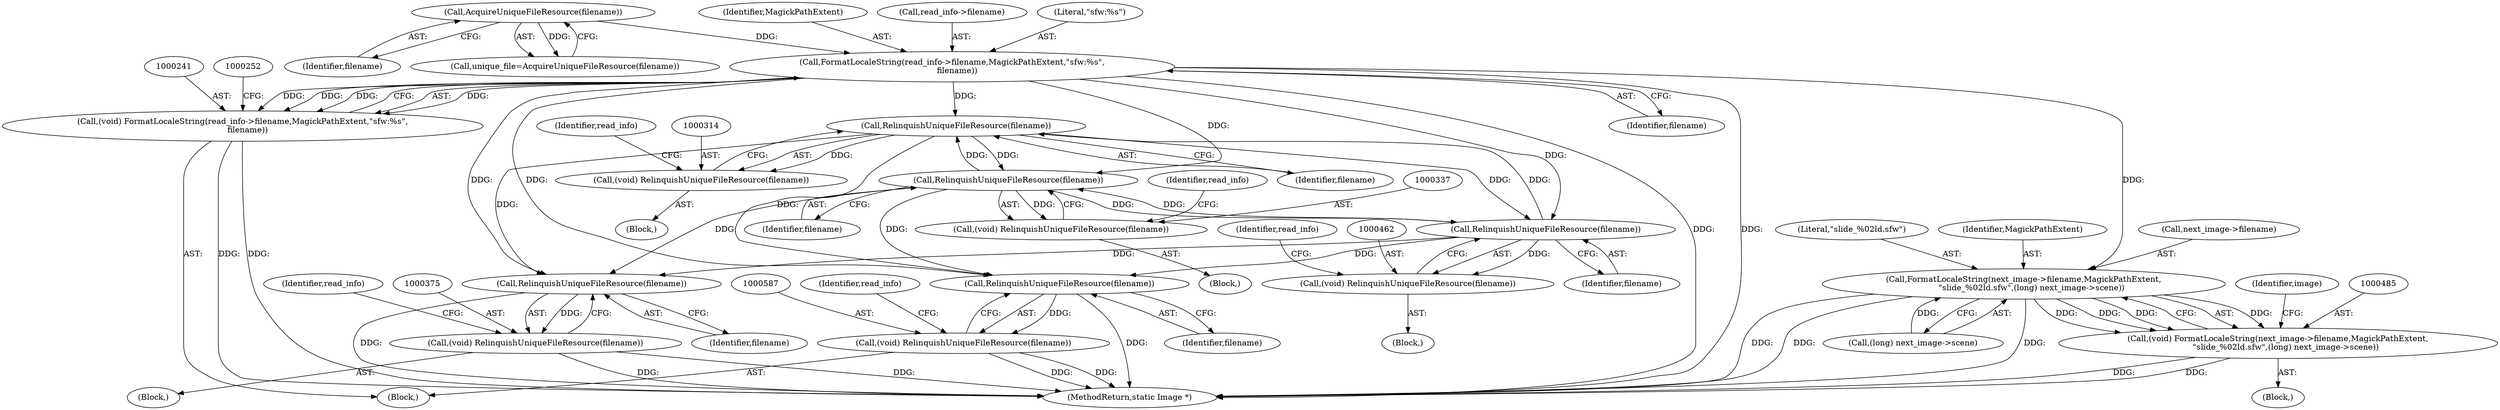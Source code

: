 digraph "0_ImageMagick_6b6bff054d569a77973f2140c0e86366e6168a6c_2@pointer" {
"1000242" [label="(Call,FormatLocaleString(read_info->filename,MagickPathExtent,\"sfw:%s\",\n    filename))"];
"1000238" [label="(Call,AcquireUniqueFileResource(filename))"];
"1000240" [label="(Call,(void) FormatLocaleString(read_info->filename,MagickPathExtent,\"sfw:%s\",\n    filename))"];
"1000315" [label="(Call,RelinquishUniqueFileResource(filename))"];
"1000313" [label="(Call,(void) RelinquishUniqueFileResource(filename))"];
"1000338" [label="(Call,RelinquishUniqueFileResource(filename))"];
"1000336" [label="(Call,(void) RelinquishUniqueFileResource(filename))"];
"1000376" [label="(Call,RelinquishUniqueFileResource(filename))"];
"1000374" [label="(Call,(void) RelinquishUniqueFileResource(filename))"];
"1000463" [label="(Call,RelinquishUniqueFileResource(filename))"];
"1000461" [label="(Call,(void) RelinquishUniqueFileResource(filename))"];
"1000588" [label="(Call,RelinquishUniqueFileResource(filename))"];
"1000586" [label="(Call,(void) RelinquishUniqueFileResource(filename))"];
"1000486" [label="(Call,FormatLocaleString(next_image->filename,MagickPathExtent,\n      \"slide_%02ld.sfw\",(long) next_image->scene))"];
"1000484" [label="(Call,(void) FormatLocaleString(next_image->filename,MagickPathExtent,\n      \"slide_%02ld.sfw\",(long) next_image->scene))"];
"1000464" [label="(Identifier,filename)"];
"1000335" [label="(Block,)"];
"1000341" [label="(Identifier,read_info)"];
"1000487" [label="(Call,next_image->filename)"];
"1000491" [label="(Literal,\"slide_%02ld.sfw\")"];
"1000586" [label="(Call,(void) RelinquishUniqueFileResource(filename))"];
"1000246" [label="(Identifier,MagickPathExtent)"];
"1000336" [label="(Call,(void) RelinquishUniqueFileResource(filename))"];
"1000484" [label="(Call,(void) FormatLocaleString(next_image->filename,MagickPathExtent,\n      \"slide_%02ld.sfw\",(long) next_image->scene))"];
"1000243" [label="(Call,read_info->filename)"];
"1000463" [label="(Call,RelinquishUniqueFileResource(filename))"];
"1000339" [label="(Identifier,filename)"];
"1000466" [label="(Identifier,read_info)"];
"1000374" [label="(Call,(void) RelinquishUniqueFileResource(filename))"];
"1000591" [label="(Identifier,read_info)"];
"1000106" [label="(Block,)"];
"1000379" [label="(Identifier,read_info)"];
"1000461" [label="(Call,(void) RelinquishUniqueFileResource(filename))"];
"1000312" [label="(Block,)"];
"1000589" [label="(Identifier,filename)"];
"1000247" [label="(Literal,\"sfw:%s\")"];
"1000240" [label="(Call,(void) FormatLocaleString(read_info->filename,MagickPathExtent,\"sfw:%s\",\n    filename))"];
"1000588" [label="(Call,RelinquishUniqueFileResource(filename))"];
"1000313" [label="(Call,(void) RelinquishUniqueFileResource(filename))"];
"1000315" [label="(Call,RelinquishUniqueFileResource(filename))"];
"1000242" [label="(Call,FormatLocaleString(read_info->filename,MagickPathExtent,\"sfw:%s\",\n    filename))"];
"1000236" [label="(Call,unique_file=AcquireUniqueFileResource(filename))"];
"1000248" [label="(Identifier,filename)"];
"1000486" [label="(Call,FormatLocaleString(next_image->filename,MagickPathExtent,\n      \"slide_%02ld.sfw\",(long) next_image->scene))"];
"1000499" [label="(Identifier,image)"];
"1000373" [label="(Block,)"];
"1000490" [label="(Identifier,MagickPathExtent)"];
"1000376" [label="(Call,RelinquishUniqueFileResource(filename))"];
"1000318" [label="(Identifier,read_info)"];
"1000492" [label="(Call,(long) next_image->scene)"];
"1000238" [label="(Call,AcquireUniqueFileResource(filename))"];
"1000377" [label="(Identifier,filename)"];
"1000338" [label="(Call,RelinquishUniqueFileResource(filename))"];
"1000250" [label="(Block,)"];
"1000239" [label="(Identifier,filename)"];
"1000635" [label="(MethodReturn,static Image *)"];
"1000316" [label="(Identifier,filename)"];
"1000460" [label="(Block,)"];
"1000242" -> "1000240"  [label="AST: "];
"1000242" -> "1000248"  [label="CFG: "];
"1000243" -> "1000242"  [label="AST: "];
"1000246" -> "1000242"  [label="AST: "];
"1000247" -> "1000242"  [label="AST: "];
"1000248" -> "1000242"  [label="AST: "];
"1000240" -> "1000242"  [label="CFG: "];
"1000242" -> "1000635"  [label="DDG: "];
"1000242" -> "1000635"  [label="DDG: "];
"1000242" -> "1000240"  [label="DDG: "];
"1000242" -> "1000240"  [label="DDG: "];
"1000242" -> "1000240"  [label="DDG: "];
"1000242" -> "1000240"  [label="DDG: "];
"1000238" -> "1000242"  [label="DDG: "];
"1000242" -> "1000315"  [label="DDG: "];
"1000242" -> "1000338"  [label="DDG: "];
"1000242" -> "1000376"  [label="DDG: "];
"1000242" -> "1000463"  [label="DDG: "];
"1000242" -> "1000486"  [label="DDG: "];
"1000242" -> "1000588"  [label="DDG: "];
"1000238" -> "1000236"  [label="AST: "];
"1000238" -> "1000239"  [label="CFG: "];
"1000239" -> "1000238"  [label="AST: "];
"1000236" -> "1000238"  [label="CFG: "];
"1000238" -> "1000236"  [label="DDG: "];
"1000240" -> "1000106"  [label="AST: "];
"1000241" -> "1000240"  [label="AST: "];
"1000252" -> "1000240"  [label="CFG: "];
"1000240" -> "1000635"  [label="DDG: "];
"1000240" -> "1000635"  [label="DDG: "];
"1000315" -> "1000313"  [label="AST: "];
"1000315" -> "1000316"  [label="CFG: "];
"1000316" -> "1000315"  [label="AST: "];
"1000313" -> "1000315"  [label="CFG: "];
"1000315" -> "1000313"  [label="DDG: "];
"1000338" -> "1000315"  [label="DDG: "];
"1000463" -> "1000315"  [label="DDG: "];
"1000315" -> "1000338"  [label="DDG: "];
"1000315" -> "1000376"  [label="DDG: "];
"1000315" -> "1000463"  [label="DDG: "];
"1000315" -> "1000588"  [label="DDG: "];
"1000313" -> "1000312"  [label="AST: "];
"1000314" -> "1000313"  [label="AST: "];
"1000318" -> "1000313"  [label="CFG: "];
"1000338" -> "1000336"  [label="AST: "];
"1000338" -> "1000339"  [label="CFG: "];
"1000339" -> "1000338"  [label="AST: "];
"1000336" -> "1000338"  [label="CFG: "];
"1000338" -> "1000336"  [label="DDG: "];
"1000463" -> "1000338"  [label="DDG: "];
"1000338" -> "1000376"  [label="DDG: "];
"1000338" -> "1000463"  [label="DDG: "];
"1000338" -> "1000588"  [label="DDG: "];
"1000336" -> "1000335"  [label="AST: "];
"1000337" -> "1000336"  [label="AST: "];
"1000341" -> "1000336"  [label="CFG: "];
"1000376" -> "1000374"  [label="AST: "];
"1000376" -> "1000377"  [label="CFG: "];
"1000377" -> "1000376"  [label="AST: "];
"1000374" -> "1000376"  [label="CFG: "];
"1000376" -> "1000635"  [label="DDG: "];
"1000376" -> "1000374"  [label="DDG: "];
"1000463" -> "1000376"  [label="DDG: "];
"1000374" -> "1000373"  [label="AST: "];
"1000375" -> "1000374"  [label="AST: "];
"1000379" -> "1000374"  [label="CFG: "];
"1000374" -> "1000635"  [label="DDG: "];
"1000374" -> "1000635"  [label="DDG: "];
"1000463" -> "1000461"  [label="AST: "];
"1000463" -> "1000464"  [label="CFG: "];
"1000464" -> "1000463"  [label="AST: "];
"1000461" -> "1000463"  [label="CFG: "];
"1000463" -> "1000461"  [label="DDG: "];
"1000463" -> "1000588"  [label="DDG: "];
"1000461" -> "1000460"  [label="AST: "];
"1000462" -> "1000461"  [label="AST: "];
"1000466" -> "1000461"  [label="CFG: "];
"1000588" -> "1000586"  [label="AST: "];
"1000588" -> "1000589"  [label="CFG: "];
"1000589" -> "1000588"  [label="AST: "];
"1000586" -> "1000588"  [label="CFG: "];
"1000588" -> "1000635"  [label="DDG: "];
"1000588" -> "1000586"  [label="DDG: "];
"1000586" -> "1000106"  [label="AST: "];
"1000587" -> "1000586"  [label="AST: "];
"1000591" -> "1000586"  [label="CFG: "];
"1000586" -> "1000635"  [label="DDG: "];
"1000586" -> "1000635"  [label="DDG: "];
"1000486" -> "1000484"  [label="AST: "];
"1000486" -> "1000492"  [label="CFG: "];
"1000487" -> "1000486"  [label="AST: "];
"1000490" -> "1000486"  [label="AST: "];
"1000491" -> "1000486"  [label="AST: "];
"1000492" -> "1000486"  [label="AST: "];
"1000484" -> "1000486"  [label="CFG: "];
"1000486" -> "1000635"  [label="DDG: "];
"1000486" -> "1000635"  [label="DDG: "];
"1000486" -> "1000635"  [label="DDG: "];
"1000486" -> "1000484"  [label="DDG: "];
"1000486" -> "1000484"  [label="DDG: "];
"1000486" -> "1000484"  [label="DDG: "];
"1000486" -> "1000484"  [label="DDG: "];
"1000492" -> "1000486"  [label="DDG: "];
"1000484" -> "1000250"  [label="AST: "];
"1000485" -> "1000484"  [label="AST: "];
"1000499" -> "1000484"  [label="CFG: "];
"1000484" -> "1000635"  [label="DDG: "];
"1000484" -> "1000635"  [label="DDG: "];
}
